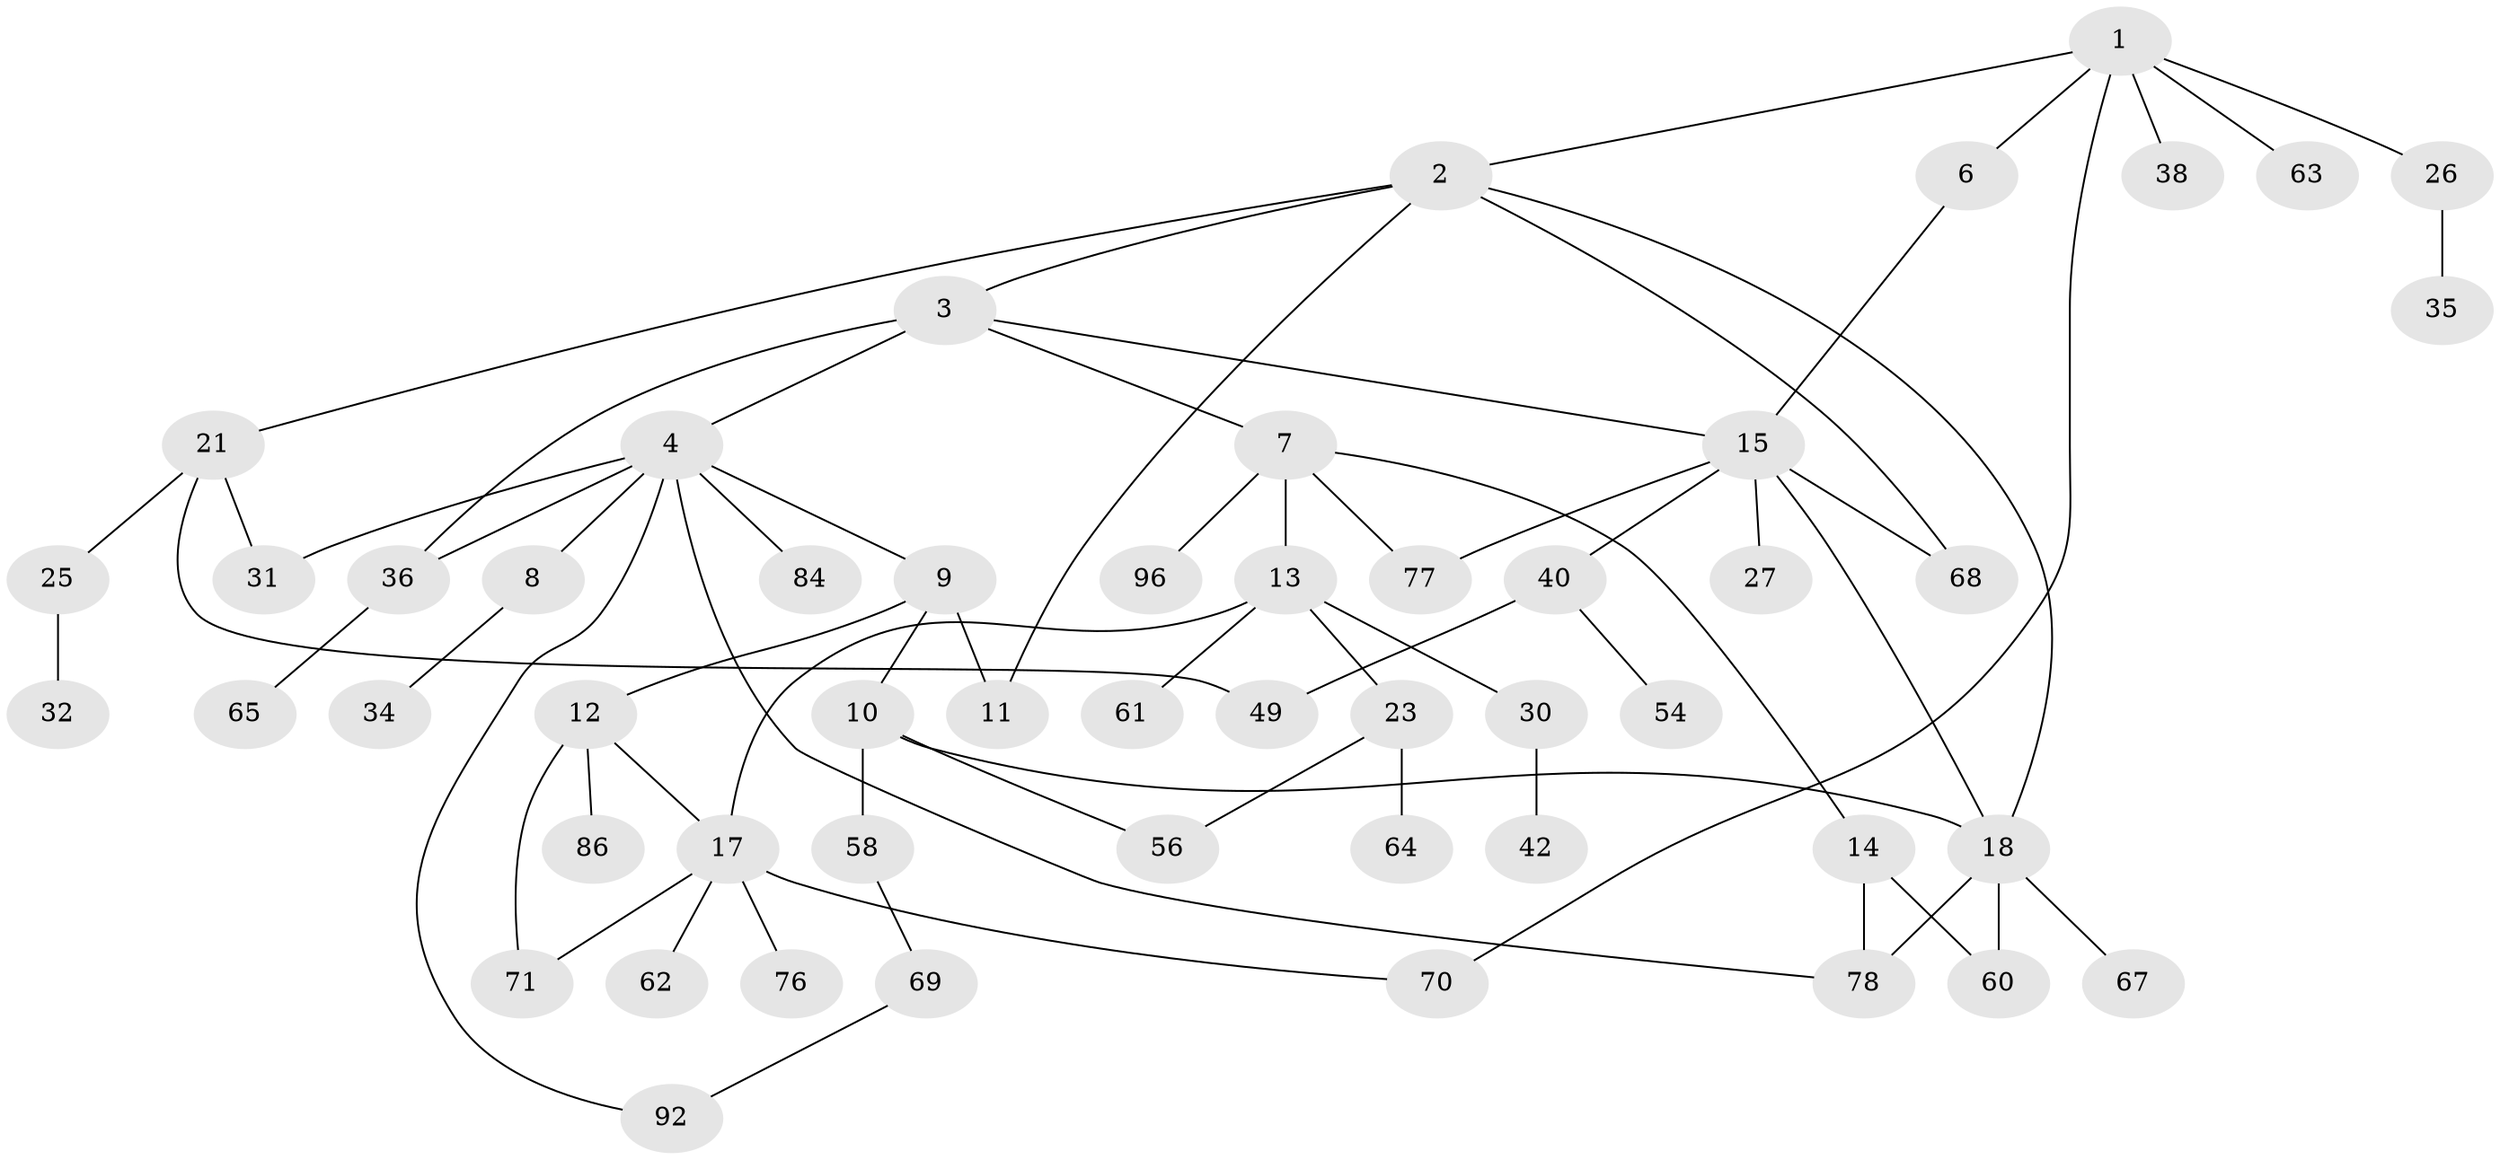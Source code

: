 // original degree distribution, {8: 0.009615384615384616, 6: 0.028846153846153848, 5: 0.057692307692307696, 4: 0.07692307692307693, 2: 0.3269230769230769, 3: 0.18269230769230768, 1: 0.3173076923076923}
// Generated by graph-tools (version 1.1) at 2025/16/03/04/25 18:16:59]
// undirected, 52 vertices, 68 edges
graph export_dot {
graph [start="1"]
  node [color=gray90,style=filled];
  1;
  2;
  3;
  4 [super="+29+5"];
  6 [super="+16"];
  7;
  8 [super="+33"];
  9 [super="+37"];
  10 [super="+39+73"];
  11 [super="+20"];
  12;
  13;
  14 [super="+19"];
  15 [super="+89+22"];
  17 [super="+48+45+50"];
  18 [super="+41"];
  21 [super="+28+46+66+51"];
  23;
  25;
  26;
  27;
  30;
  31;
  32;
  34;
  35;
  36;
  38 [super="+88"];
  40;
  42;
  49 [super="+72+98"];
  54 [super="+75"];
  56 [super="+83"];
  58;
  60 [super="+79"];
  61 [super="+93"];
  62;
  63;
  64;
  65;
  67;
  68;
  69;
  70 [super="+74"];
  71 [super="+80"];
  76 [super="+99"];
  77;
  78 [super="+85+100"];
  84;
  86;
  92;
  96;
  1 -- 2;
  1 -- 6 [weight=2];
  1 -- 26;
  1 -- 38 [weight=2];
  1 -- 63;
  1 -- 70;
  2 -- 3;
  2 -- 11;
  2 -- 18;
  2 -- 21;
  2 -- 68;
  3 -- 4;
  3 -- 7;
  3 -- 15;
  3 -- 36;
  4 -- 36;
  4 -- 84;
  4 -- 78;
  4 -- 8;
  4 -- 9;
  4 -- 92;
  4 -- 31;
  6 -- 15;
  7 -- 13;
  7 -- 14;
  7 -- 77;
  7 -- 96;
  8 -- 34;
  9 -- 10;
  9 -- 12;
  9 -- 11;
  10 -- 58;
  10 -- 18;
  10 -- 56;
  12 -- 17;
  12 -- 71;
  12 -- 86;
  13 -- 23;
  13 -- 30;
  13 -- 61;
  13 -- 17;
  14 -- 78;
  14 -- 60;
  15 -- 68;
  15 -- 77;
  15 -- 40;
  15 -- 27;
  15 -- 18;
  17 -- 76;
  17 -- 71;
  17 -- 62;
  17 -- 70;
  18 -- 67;
  18 -- 60;
  18 -- 78 [weight=2];
  21 -- 25;
  21 -- 49;
  21 -- 31;
  23 -- 64;
  23 -- 56;
  25 -- 32;
  26 -- 35;
  30 -- 42;
  36 -- 65;
  40 -- 49;
  40 -- 54;
  58 -- 69;
  69 -- 92;
}
